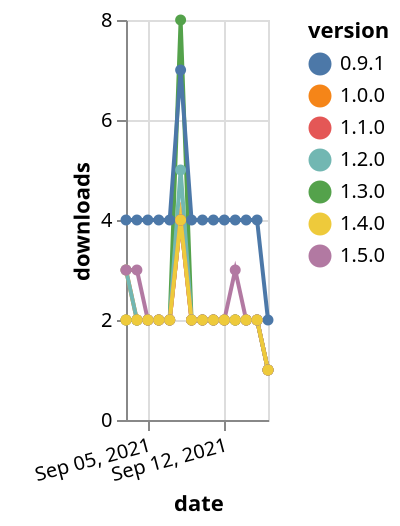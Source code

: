 {"$schema": "https://vega.github.io/schema/vega-lite/v5.json", "description": "A simple bar chart with embedded data.", "data": {"values": [{"date": "2021-09-03", "total": 2897, "delta": 2, "version": "1.1.0"}, {"date": "2021-09-04", "total": 2899, "delta": 2, "version": "1.1.0"}, {"date": "2021-09-05", "total": 2901, "delta": 2, "version": "1.1.0"}, {"date": "2021-09-06", "total": 2903, "delta": 2, "version": "1.1.0"}, {"date": "2021-09-07", "total": 2905, "delta": 2, "version": "1.1.0"}, {"date": "2021-09-08", "total": 2909, "delta": 4, "version": "1.1.0"}, {"date": "2021-09-09", "total": 2911, "delta": 2, "version": "1.1.0"}, {"date": "2021-09-10", "total": 2913, "delta": 2, "version": "1.1.0"}, {"date": "2021-09-11", "total": 2915, "delta": 2, "version": "1.1.0"}, {"date": "2021-09-12", "total": 2917, "delta": 2, "version": "1.1.0"}, {"date": "2021-09-13", "total": 2919, "delta": 2, "version": "1.1.0"}, {"date": "2021-09-14", "total": 2921, "delta": 2, "version": "1.1.0"}, {"date": "2021-09-15", "total": 2923, "delta": 2, "version": "1.1.0"}, {"date": "2021-09-16", "total": 2924, "delta": 1, "version": "1.1.0"}, {"date": "2021-09-03", "total": 3641, "delta": 2, "version": "1.3.0"}, {"date": "2021-09-04", "total": 3643, "delta": 2, "version": "1.3.0"}, {"date": "2021-09-05", "total": 3645, "delta": 2, "version": "1.3.0"}, {"date": "2021-09-06", "total": 3647, "delta": 2, "version": "1.3.0"}, {"date": "2021-09-07", "total": 3649, "delta": 2, "version": "1.3.0"}, {"date": "2021-09-08", "total": 3657, "delta": 8, "version": "1.3.0"}, {"date": "2021-09-09", "total": 3659, "delta": 2, "version": "1.3.0"}, {"date": "2021-09-10", "total": 3661, "delta": 2, "version": "1.3.0"}, {"date": "2021-09-11", "total": 3663, "delta": 2, "version": "1.3.0"}, {"date": "2021-09-12", "total": 3665, "delta": 2, "version": "1.3.0"}, {"date": "2021-09-13", "total": 3667, "delta": 2, "version": "1.3.0"}, {"date": "2021-09-14", "total": 3669, "delta": 2, "version": "1.3.0"}, {"date": "2021-09-15", "total": 3671, "delta": 2, "version": "1.3.0"}, {"date": "2021-09-16", "total": 3672, "delta": 1, "version": "1.3.0"}, {"date": "2021-09-03", "total": 2920, "delta": 3, "version": "1.0.0"}, {"date": "2021-09-04", "total": 2922, "delta": 2, "version": "1.0.0"}, {"date": "2021-09-05", "total": 2924, "delta": 2, "version": "1.0.0"}, {"date": "2021-09-06", "total": 2926, "delta": 2, "version": "1.0.0"}, {"date": "2021-09-07", "total": 2928, "delta": 2, "version": "1.0.0"}, {"date": "2021-09-08", "total": 2932, "delta": 4, "version": "1.0.0"}, {"date": "2021-09-09", "total": 2934, "delta": 2, "version": "1.0.0"}, {"date": "2021-09-10", "total": 2936, "delta": 2, "version": "1.0.0"}, {"date": "2021-09-11", "total": 2938, "delta": 2, "version": "1.0.0"}, {"date": "2021-09-12", "total": 2940, "delta": 2, "version": "1.0.0"}, {"date": "2021-09-13", "total": 2942, "delta": 2, "version": "1.0.0"}, {"date": "2021-09-14", "total": 2944, "delta": 2, "version": "1.0.0"}, {"date": "2021-09-15", "total": 2946, "delta": 2, "version": "1.0.0"}, {"date": "2021-09-16", "total": 2947, "delta": 1, "version": "1.0.0"}, {"date": "2021-09-03", "total": 5733, "delta": 4, "version": "0.9.1"}, {"date": "2021-09-04", "total": 5737, "delta": 4, "version": "0.9.1"}, {"date": "2021-09-05", "total": 5741, "delta": 4, "version": "0.9.1"}, {"date": "2021-09-06", "total": 5745, "delta": 4, "version": "0.9.1"}, {"date": "2021-09-07", "total": 5749, "delta": 4, "version": "0.9.1"}, {"date": "2021-09-08", "total": 5756, "delta": 7, "version": "0.9.1"}, {"date": "2021-09-09", "total": 5760, "delta": 4, "version": "0.9.1"}, {"date": "2021-09-10", "total": 5764, "delta": 4, "version": "0.9.1"}, {"date": "2021-09-11", "total": 5768, "delta": 4, "version": "0.9.1"}, {"date": "2021-09-12", "total": 5772, "delta": 4, "version": "0.9.1"}, {"date": "2021-09-13", "total": 5776, "delta": 4, "version": "0.9.1"}, {"date": "2021-09-14", "total": 5780, "delta": 4, "version": "0.9.1"}, {"date": "2021-09-15", "total": 5784, "delta": 4, "version": "0.9.1"}, {"date": "2021-09-16", "total": 5786, "delta": 2, "version": "0.9.1"}, {"date": "2021-09-03", "total": 3338, "delta": 3, "version": "1.2.0"}, {"date": "2021-09-04", "total": 3340, "delta": 2, "version": "1.2.0"}, {"date": "2021-09-05", "total": 3342, "delta": 2, "version": "1.2.0"}, {"date": "2021-09-06", "total": 3344, "delta": 2, "version": "1.2.0"}, {"date": "2021-09-07", "total": 3346, "delta": 2, "version": "1.2.0"}, {"date": "2021-09-08", "total": 3351, "delta": 5, "version": "1.2.0"}, {"date": "2021-09-09", "total": 3353, "delta": 2, "version": "1.2.0"}, {"date": "2021-09-10", "total": 3355, "delta": 2, "version": "1.2.0"}, {"date": "2021-09-11", "total": 3357, "delta": 2, "version": "1.2.0"}, {"date": "2021-09-12", "total": 3359, "delta": 2, "version": "1.2.0"}, {"date": "2021-09-13", "total": 3361, "delta": 2, "version": "1.2.0"}, {"date": "2021-09-14", "total": 3363, "delta": 2, "version": "1.2.0"}, {"date": "2021-09-15", "total": 3365, "delta": 2, "version": "1.2.0"}, {"date": "2021-09-16", "total": 3366, "delta": 1, "version": "1.2.0"}, {"date": "2021-09-03", "total": 2420, "delta": 3, "version": "1.5.0"}, {"date": "2021-09-04", "total": 2423, "delta": 3, "version": "1.5.0"}, {"date": "2021-09-05", "total": 2425, "delta": 2, "version": "1.5.0"}, {"date": "2021-09-06", "total": 2427, "delta": 2, "version": "1.5.0"}, {"date": "2021-09-07", "total": 2429, "delta": 2, "version": "1.5.0"}, {"date": "2021-09-08", "total": 2433, "delta": 4, "version": "1.5.0"}, {"date": "2021-09-09", "total": 2435, "delta": 2, "version": "1.5.0"}, {"date": "2021-09-10", "total": 2437, "delta": 2, "version": "1.5.0"}, {"date": "2021-09-11", "total": 2439, "delta": 2, "version": "1.5.0"}, {"date": "2021-09-12", "total": 2441, "delta": 2, "version": "1.5.0"}, {"date": "2021-09-13", "total": 2444, "delta": 3, "version": "1.5.0"}, {"date": "2021-09-14", "total": 2446, "delta": 2, "version": "1.5.0"}, {"date": "2021-09-15", "total": 2448, "delta": 2, "version": "1.5.0"}, {"date": "2021-09-16", "total": 2449, "delta": 1, "version": "1.5.0"}, {"date": "2021-09-03", "total": 2411, "delta": 2, "version": "1.4.0"}, {"date": "2021-09-04", "total": 2413, "delta": 2, "version": "1.4.0"}, {"date": "2021-09-05", "total": 2415, "delta": 2, "version": "1.4.0"}, {"date": "2021-09-06", "total": 2417, "delta": 2, "version": "1.4.0"}, {"date": "2021-09-07", "total": 2419, "delta": 2, "version": "1.4.0"}, {"date": "2021-09-08", "total": 2423, "delta": 4, "version": "1.4.0"}, {"date": "2021-09-09", "total": 2425, "delta": 2, "version": "1.4.0"}, {"date": "2021-09-10", "total": 2427, "delta": 2, "version": "1.4.0"}, {"date": "2021-09-11", "total": 2429, "delta": 2, "version": "1.4.0"}, {"date": "2021-09-12", "total": 2431, "delta": 2, "version": "1.4.0"}, {"date": "2021-09-13", "total": 2433, "delta": 2, "version": "1.4.0"}, {"date": "2021-09-14", "total": 2435, "delta": 2, "version": "1.4.0"}, {"date": "2021-09-15", "total": 2437, "delta": 2, "version": "1.4.0"}, {"date": "2021-09-16", "total": 2438, "delta": 1, "version": "1.4.0"}]}, "width": "container", "mark": {"type": "line", "point": {"filled": true}}, "encoding": {"x": {"field": "date", "type": "temporal", "timeUnit": "yearmonthdate", "title": "date", "axis": {"labelAngle": -15}}, "y": {"field": "delta", "type": "quantitative", "title": "downloads"}, "color": {"field": "version", "type": "nominal"}, "tooltip": {"field": "delta"}}}